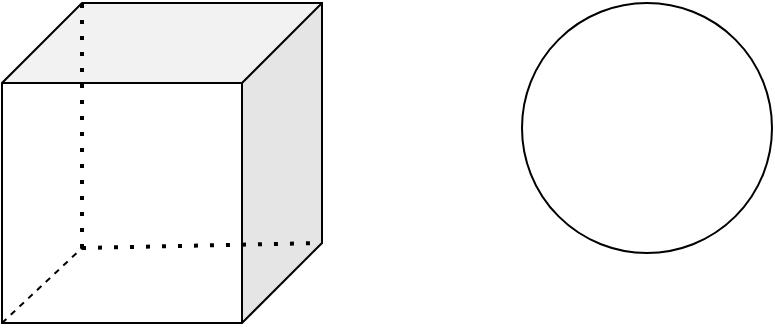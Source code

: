 <mxfile version="26.1.1">
  <diagram name="第 1 页" id="vy6K4CCFcVv8egWt4qEz">
    <mxGraphModel dx="396" dy="219" grid="1" gridSize="10" guides="1" tooltips="1" connect="1" arrows="1" fold="1" page="1" pageScale="1" pageWidth="1600" pageHeight="900" math="0" shadow="0">
      <root>
        <mxCell id="0" />
        <mxCell id="1" parent="0" />
        <mxCell id="fX0O81nFmsk7FPnPz0FP-1" value="" style="shape=cube;whiteSpace=wrap;html=1;boundedLbl=1;backgroundOutline=1;darkOpacity=0.05;darkOpacity2=0.1;flipH=1;size=40;aspect=fixed;fillColor=none;strokeColor=default;" vertex="1" parent="1">
          <mxGeometry x="760" y="177.5" width="160" height="160" as="geometry" />
        </mxCell>
        <mxCell id="fX0O81nFmsk7FPnPz0FP-2" value="" style="ellipse;whiteSpace=wrap;html=1;aspect=fixed;" vertex="1" parent="1">
          <mxGeometry x="1020" y="177.5" width="125" height="125" as="geometry" />
        </mxCell>
        <mxCell id="fX0O81nFmsk7FPnPz0FP-3" value="" style="endArrow=none;dashed=1;html=1;dashPattern=1 3;strokeWidth=2;rounded=0;entryX=0;entryY=0;entryDx=120;entryDy=0;entryPerimeter=0;exitX=0;exitY=1;exitDx=0;exitDy=0;" edge="1" parent="1" source="fX0O81nFmsk7FPnPz0FP-5" target="fX0O81nFmsk7FPnPz0FP-1">
          <mxGeometry width="50" height="50" relative="1" as="geometry">
            <mxPoint x="710" y="220" as="sourcePoint" />
            <mxPoint x="800" y="240" as="targetPoint" />
          </mxGeometry>
        </mxCell>
        <mxCell id="fX0O81nFmsk7FPnPz0FP-4" value="" style="endArrow=none;dashed=1;html=1;rounded=0;exitX=1;exitY=1;exitDx=0;exitDy=0;exitPerimeter=0;entryX=0;entryY=1;entryDx=0;entryDy=0;" edge="1" parent="1" source="fX0O81nFmsk7FPnPz0FP-1" target="fX0O81nFmsk7FPnPz0FP-5">
          <mxGeometry width="50" height="50" relative="1" as="geometry">
            <mxPoint x="730" y="320" as="sourcePoint" />
            <mxPoint x="690" y="280" as="targetPoint" />
          </mxGeometry>
        </mxCell>
        <mxCell id="fX0O81nFmsk7FPnPz0FP-5" value="" style="rounded=0;whiteSpace=wrap;html=1;strokeColor=none;fillColor=none;" vertex="1" parent="1">
          <mxGeometry x="800" y="280" width="10" height="20" as="geometry" />
        </mxCell>
        <mxCell id="fX0O81nFmsk7FPnPz0FP-6" value="" style="endArrow=none;dashed=1;html=1;dashPattern=1 3;strokeWidth=2;rounded=0;entryX=0;entryY=0;entryDx=0;entryDy=120;entryPerimeter=0;exitX=0;exitY=1;exitDx=0;exitDy=0;" edge="1" parent="1" source="fX0O81nFmsk7FPnPz0FP-5" target="fX0O81nFmsk7FPnPz0FP-1">
          <mxGeometry width="50" height="50" relative="1" as="geometry">
            <mxPoint x="820" y="330" as="sourcePoint" />
            <mxPoint x="870" y="280" as="targetPoint" />
          </mxGeometry>
        </mxCell>
      </root>
    </mxGraphModel>
  </diagram>
</mxfile>
